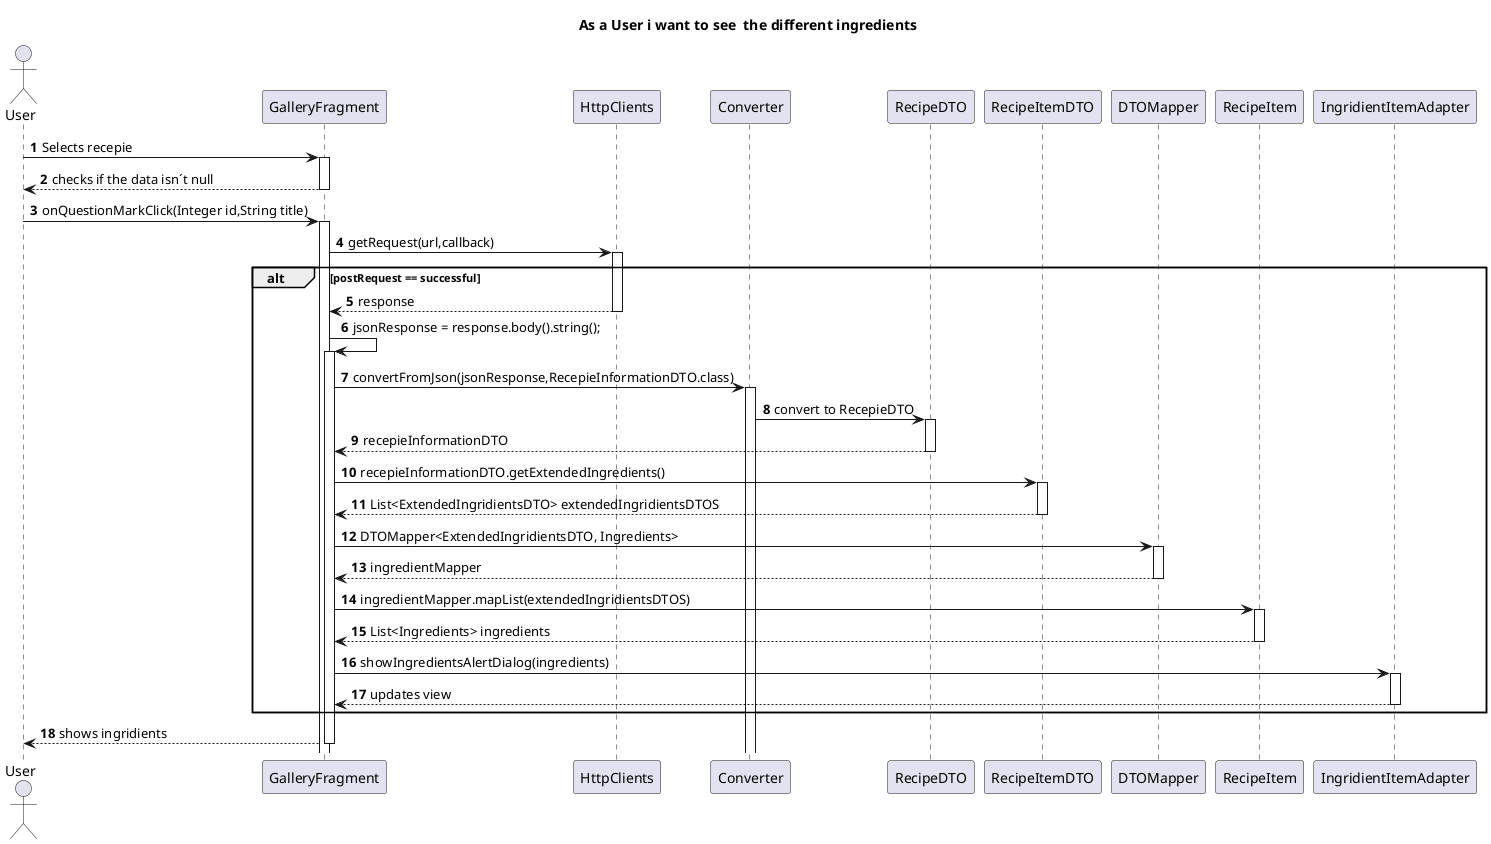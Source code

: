 @startuml
autoactivate on
autonumber
title As a User i want to see  the different ingredients
autonumber
actor "User" as US
participant GalleryFragment as RP
participant HttpClients as HTTP
participant "Converter" as CV

participant "RecipeDTO" as  DTO
participant "RecipeItemDTO" as DTO2

participant DTOMapper as Mapper

participant "RecipeItem" as User
participant IngridientItemAdapter as SP

US->RP:Selects recepie
RP-->US:checks if the data isn´t null

US->RP:onQuestionMarkClick(Integer id,String title)

RP->HTTP:getRequest(url,callback)
alt postRequest == successful
HTTP-->RP:response
RP->RP:jsonResponse = response.body().string();
RP->CV:convertFromJson(jsonResponse,RecepieInformationDTO.class)
CV->DTO:convert to RecepieDTO
DTO-->RP:recepieInformationDTO
RP->DTO2:recepieInformationDTO.getExtendedIngredients()
DTO2-->RP: List<ExtendedIngridientsDTO> extendedIngridientsDTOS
RP->Mapper: DTOMapper<ExtendedIngridientsDTO, Ingredients>
Mapper-->RP:ingredientMapper
RP->User:ingredientMapper.mapList(extendedIngridientsDTOS)
User-->RP: List<Ingredients> ingredients
RP->SP:showIngredientsAlertDialog(ingredients)
SP-->RP:updates view
end
RP-->US:shows ingridients


@enduml